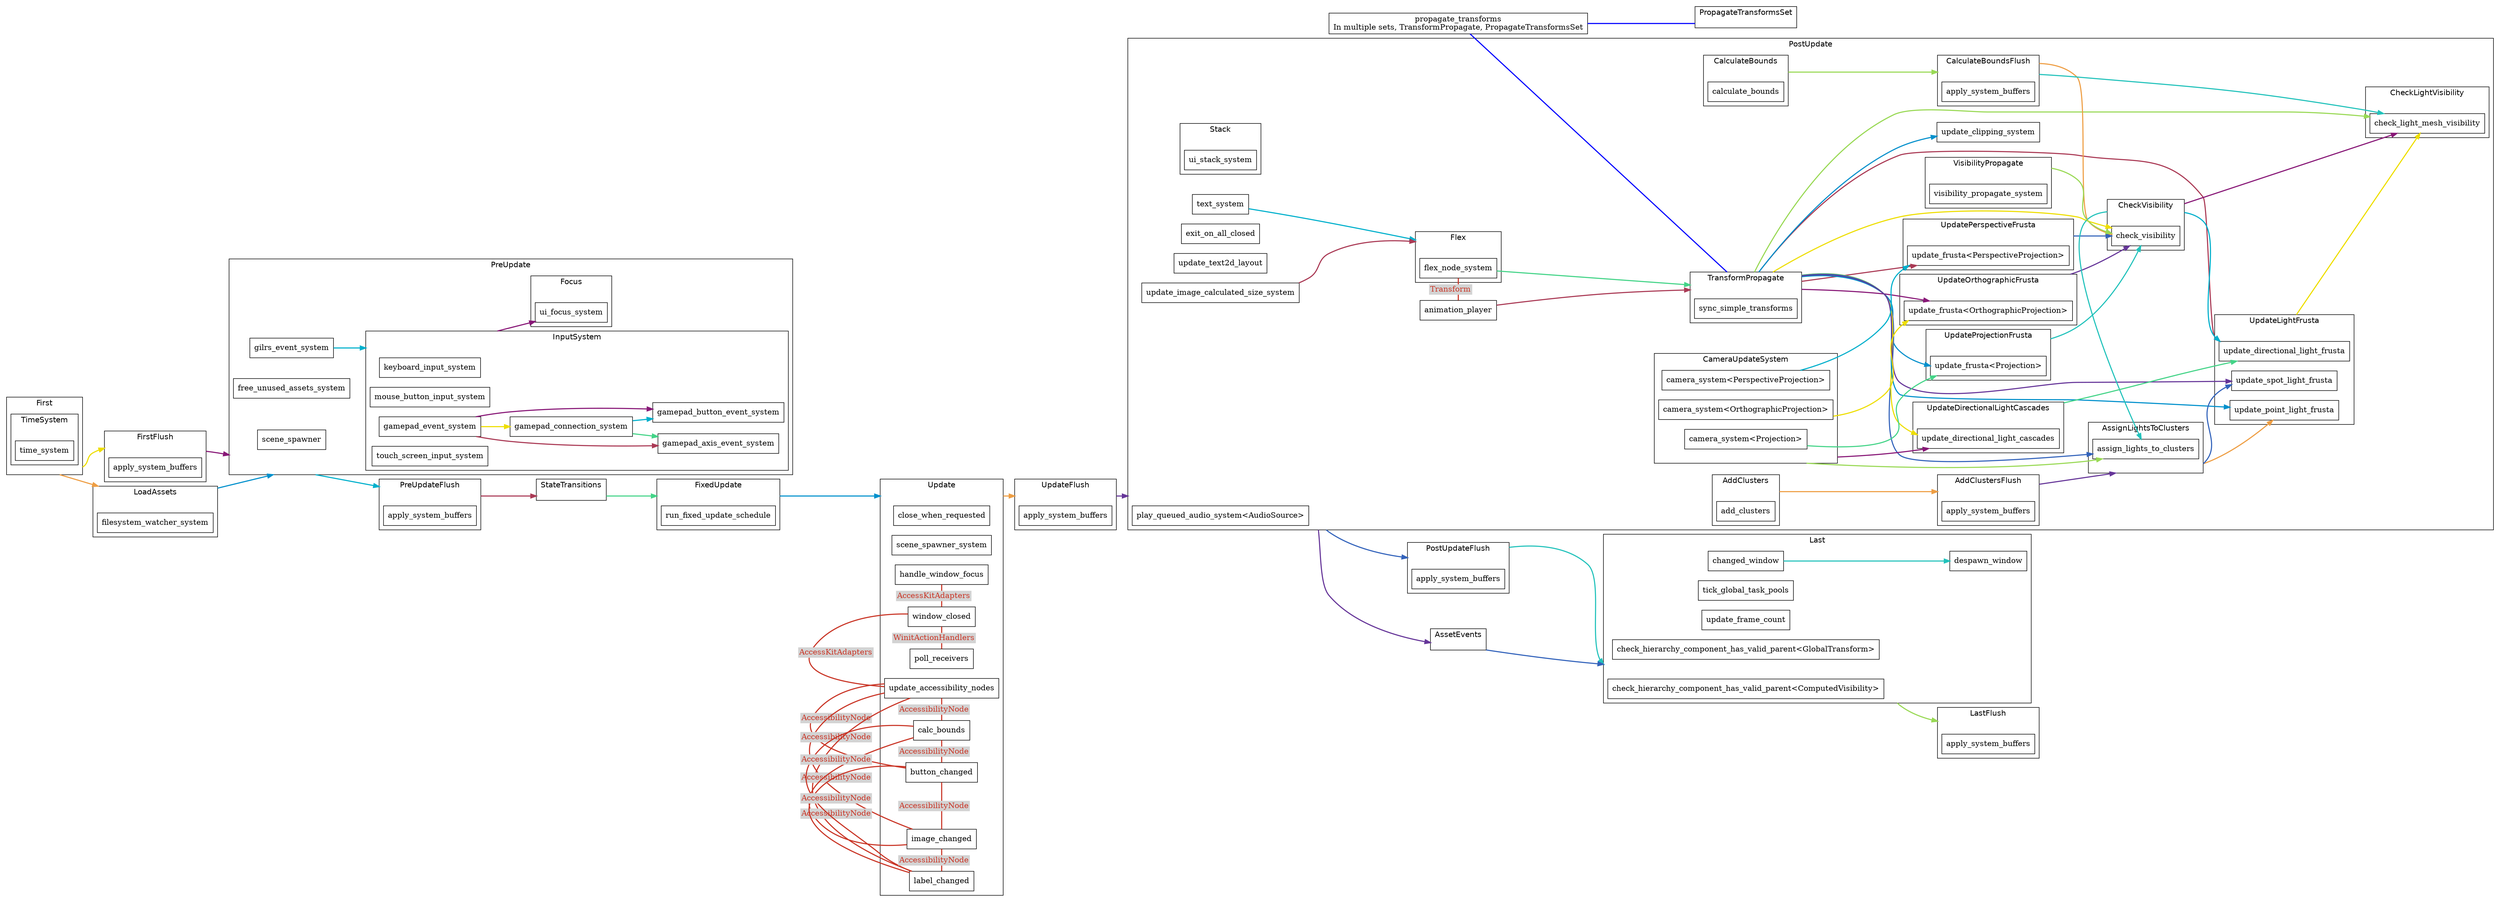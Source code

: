 digraph "" {
	"compound"="true";
	"splines"="spline";
	"rankdir"="LR";
	"bgcolor"="white";
	"fontname"="Helvetica";
	edge ["penwidth"="2"];
	node ["shape"="box", "style"="filled", "fillcolor"="white", "color"="black"];
	subgraph "clusternode_Set(0)" {
		"label"="Update";
		"tooltip"="Update";
		"bgcolor"="white";
		"color"="black";
		"set_marker_node_Set(0)" ["style"="invis", "label"="", "height"="0", "shape"="point"]
		"node_System(46)" ["label"="close_when_requested", "tooltip"="bevy_window::system::close_when_requested"]
		"node_System(55)" ["label"="scene_spawner_system", "tooltip"="bevy_scene::scene_spawner::scene_spawner_system"]
		"node_System(60)" ["label"="handle_window_focus", "tooltip"="bevy_winit::accessibility::handle_window_focus"]
		"node_System(61)" ["label"="window_closed", "tooltip"="bevy_winit::accessibility::window_closed"]
		"node_System(62)" ["label"="poll_receivers", "tooltip"="bevy_winit::accessibility::poll_receivers"]
		"node_System(63)" ["label"="update_accessibility_nodes", "tooltip"="bevy_winit::accessibility::update_accessibility_nodes"]
		"node_System(100)" ["label"="calc_bounds", "tooltip"="bevy_ui::accessibility::calc_bounds"]
		"node_System(101)" ["label"="button_changed", "tooltip"="bevy_ui::accessibility::button_changed"]
		"node_System(102)" ["label"="image_changed", "tooltip"="bevy_ui::accessibility::image_changed"]
		"node_System(103)" ["label"="label_changed", "tooltip"="bevy_ui::accessibility::label_changed"]
	}
	
	subgraph "clusternode_Set(2)" {
		"label"="FirstFlush";
		"tooltip"="FirstFlush";
		"bgcolor"="white";
		"color"="black";
		"set_marker_node_Set(2)" ["style"="invis", "label"="", "height"="0", "shape"="point"]
		"node_System(0)" ["label"="apply_system_buffers", "tooltip"="bevy_ecs::schedule::executor::apply_system_buffers"]
	}
	
	subgraph "clusternode_Set(3)" {
		"label"="PreUpdateFlush";
		"tooltip"="PreUpdateFlush";
		"bgcolor"="white";
		"color"="black";
		"set_marker_node_Set(3)" ["style"="invis", "label"="", "height"="0", "shape"="point"]
		"node_System(1)" ["label"="apply_system_buffers", "tooltip"="bevy_ecs::schedule::executor::apply_system_buffers"]
	}
	
	subgraph "clusternode_Set(4)" {
		"label"="UpdateFlush";
		"tooltip"="UpdateFlush";
		"bgcolor"="white";
		"color"="black";
		"set_marker_node_Set(4)" ["style"="invis", "label"="", "height"="0", "shape"="point"]
		"node_System(2)" ["label"="apply_system_buffers", "tooltip"="bevy_ecs::schedule::executor::apply_system_buffers"]
	}
	
	subgraph "clusternode_Set(5)" {
		"label"="PostUpdateFlush";
		"tooltip"="PostUpdateFlush";
		"bgcolor"="white";
		"color"="black";
		"set_marker_node_Set(5)" ["style"="invis", "label"="", "height"="0", "shape"="point"]
		"node_System(3)" ["label"="apply_system_buffers", "tooltip"="bevy_ecs::schedule::executor::apply_system_buffers"]
	}
	
	subgraph "clusternode_Set(6)" {
		"label"="LastFlush";
		"tooltip"="LastFlush";
		"bgcolor"="white";
		"color"="black";
		"set_marker_node_Set(6)" ["style"="invis", "label"="", "height"="0", "shape"="point"]
		"node_System(4)" ["label"="apply_system_buffers", "tooltip"="bevy_ecs::schedule::executor::apply_system_buffers"]
	}
	
	subgraph "clusternode_Set(7)" {
		"label"="First";
		"tooltip"="First";
		"bgcolor"="white";
		"color"="black";
		"set_marker_node_Set(7)" ["style"="invis", "label"="", "height"="0", "shape"="point"]
		subgraph "clusternode_Set(16)" {
			"label"="TimeSystem";
			"tooltip"="TimeSystem";
			"bgcolor"="white";
			"color"="black";
			"set_marker_node_Set(16)" ["style"="invis", "label"="", "height"="0", "shape"="point"]
			"node_System(8)" ["label"="time_system", "tooltip"="bevy_time::time_system"]
		}
		
	}
	
	subgraph "clusternode_Set(8)" {
		"label"="PreUpdate";
		"tooltip"="PreUpdate";
		"bgcolor"="white";
		"color"="black";
		"set_marker_node_Set(8)" ["style"="invis", "label"="", "height"="0", "shape"="point"]
		subgraph "clusternode_Set(25)" {
			"label"="InputSystem";
			"tooltip"="InputSystem";
			"bgcolor"="white";
			"color"="black";
			"set_marker_node_Set(25)" ["style"="invis", "label"="", "height"="0", "shape"="point"]
			"node_System(15)" ["label"="keyboard_input_system", "tooltip"="bevy_input::keyboard::keyboard_input_system"]
			"node_System(19)" ["label"="mouse_button_input_system", "tooltip"="bevy_input::mouse::mouse_button_input_system"]
			"node_System(24)" ["label"="gamepad_event_system", "tooltip"="bevy_input::gamepad::gamepad_event_system"]
			"node_System(25)" ["label"="gamepad_connection_system", "tooltip"="bevy_input::gamepad::gamepad_connection_system"]
			"node_System(26)" ["label"="gamepad_button_event_system", "tooltip"="bevy_input::gamepad::gamepad_button_event_system"]
			"node_System(27)" ["label"="gamepad_axis_event_system", "tooltip"="bevy_input::gamepad::gamepad_axis_event_system"]
			"node_System(29)" ["label"="touch_screen_input_system", "tooltip"="bevy_input::touch::touch_screen_input_system"]
		}
		
		subgraph "clusternode_Set(125)" {
			"label"="Focus";
			"tooltip"="Focus";
			"bgcolor"="white";
			"color"="black";
			"set_marker_node_Set(125)" ["style"="invis", "label"="", "height"="0", "shape"="point"]
			"node_System(104)" ["label"="ui_focus_system", "tooltip"="bevy_ui::focus::ui_focus_system"]
		}
		
		"node_System(47)" ["label"="free_unused_assets_system", "tooltip"="bevy_asset::asset_server::free_unused_assets_system"]
		"node_System(56)" ["label"="scene_spawner", "tooltip"="bevy_scene::bundle::scene_spawner"]
		"node_System(143)" ["label"="gilrs_event_system", "tooltip"="bevy_gilrs::gilrs_system::gilrs_event_system"]
	}
	
	subgraph "clusternode_Set(9)" {
		"label"="StateTransitions";
		"tooltip"="StateTransitions";
		"bgcolor"="white";
		"color"="black";
		"set_marker_node_Set(9)" ["style"="invis", "label"="", "height"="0", "shape"="point"]
	}
	
	subgraph "clusternode_Set(10)" {
		"label"="FixedUpdate";
		"tooltip"="FixedUpdate";
		"bgcolor"="white";
		"color"="black";
		"set_marker_node_Set(10)" ["style"="invis", "label"="", "height"="0", "shape"="point"]
		"node_System(9)" ["label"="run_fixed_update_schedule", "tooltip"="bevy_time::fixed_timestep::run_fixed_update_schedule"]
	}
	
	subgraph "clusternode_Set(11)" {
		"label"="PostUpdate";
		"tooltip"="PostUpdate";
		"bgcolor"="white";
		"color"="black";
		"set_marker_node_Set(11)" ["style"="invis", "label"="", "height"="0", "shape"="point"]
		subgraph "clusternode_Set(20)" {
			"label"="TransformPropagate";
			"tooltip"="TransformPropagate";
			"bgcolor"="white";
			"color"="black";
			"set_marker_node_Set(20)" ["style"="invis", "label"="", "height"="0", "shape"="point"]
			"node_System(11)" ["label"="sync_simple_transforms", "tooltip"="bevy_transform::systems::sync_simple_transforms"]
		}
		
		subgraph "clusternode_Set(82)" {
			"label"="CameraUpdateSystem";
			"tooltip"="CameraUpdateSystem";
			"bgcolor"="white";
			"color"="black";
			"set_marker_node_Set(82)" ["style"="invis", "label"="", "height"="0", "shape"="point"]
			"node_System(68)" ["label"="camera_system<Projection>", "tooltip"="bevy_render::camera::camera::camera_system<bevy_render::camera::projection::Projection>"]
			"node_System(69)" ["label"="camera_system<OrthographicProjection>", "tooltip"="bevy_render::camera::camera::camera_system<bevy_render::camera::projection::OrthographicProjection>"]
			"node_System(70)" ["label"="camera_system<PerspectiveProjection>", "tooltip"="bevy_render::camera::camera::camera_system<bevy_render::camera::projection::PerspectiveProjection>"]
		}
		
		subgraph "clusternode_Set(86)" {
			"label"="CalculateBounds";
			"tooltip"="CalculateBounds";
			"bgcolor"="white";
			"color"="black";
			"set_marker_node_Set(86)" ["style"="invis", "label"="", "height"="0", "shape"="point"]
			"node_System(72)" ["label"="calculate_bounds", "tooltip"="bevy_render::view::visibility::calculate_bounds"]
		}
		
		subgraph "clusternode_Set(87)" {
			"label"="CalculateBoundsFlush";
			"tooltip"="CalculateBoundsFlush";
			"bgcolor"="white";
			"color"="black";
			"set_marker_node_Set(87)" ["style"="invis", "label"="", "height"="0", "shape"="point"]
			"node_System(71)" ["label"="apply_system_buffers", "tooltip"="bevy_ecs::schedule::executor::apply_system_buffers"]
		}
		
		subgraph "clusternode_Set(88)" {
			"label"="UpdateOrthographicFrusta";
			"tooltip"="UpdateOrthographicFrusta";
			"bgcolor"="white";
			"color"="black";
			"set_marker_node_Set(88)" ["style"="invis", "label"="", "height"="0", "shape"="point"]
			"node_System(73)" ["label"="update_frusta<OrthographicProjection>", "tooltip"="bevy_render::view::visibility::update_frusta<bevy_render::camera::projection::OrthographicProjection>"]
		}
		
		subgraph "clusternode_Set(89)" {
			"label"="UpdatePerspectiveFrusta";
			"tooltip"="UpdatePerspectiveFrusta";
			"bgcolor"="white";
			"color"="black";
			"set_marker_node_Set(89)" ["style"="invis", "label"="", "height"="0", "shape"="point"]
			"node_System(74)" ["label"="update_frusta<PerspectiveProjection>", "tooltip"="bevy_render::view::visibility::update_frusta<bevy_render::camera::projection::PerspectiveProjection>"]
		}
		
		subgraph "clusternode_Set(90)" {
			"label"="UpdateProjectionFrusta";
			"tooltip"="UpdateProjectionFrusta";
			"bgcolor"="white";
			"color"="black";
			"set_marker_node_Set(90)" ["style"="invis", "label"="", "height"="0", "shape"="point"]
			"node_System(75)" ["label"="update_frusta<Projection>", "tooltip"="bevy_render::view::visibility::update_frusta<bevy_render::camera::projection::Projection>"]
		}
		
		subgraph "clusternode_Set(91)" {
			"label"="CheckVisibility";
			"tooltip"="CheckVisibility";
			"bgcolor"="white";
			"color"="black";
			"set_marker_node_Set(91)" ["style"="invis", "label"="", "height"="0", "shape"="point"]
			"node_System(77)" ["label"="check_visibility", "tooltip"="bevy_render::view::visibility::check_visibility"]
		}
		
		subgraph "clusternode_Set(92)" {
			"label"="VisibilityPropagate";
			"tooltip"="VisibilityPropagate";
			"bgcolor"="white";
			"color"="black";
			"set_marker_node_Set(92)" ["style"="invis", "label"="", "height"="0", "shape"="point"]
			"node_System(76)" ["label"="visibility_propagate_system", "tooltip"="bevy_render::view::visibility::visibility_propagate_system"]
		}
		
		subgraph "clusternode_Set(126)" {
			"label"="Flex";
			"tooltip"="Flex";
			"bgcolor"="white";
			"color"="black";
			"set_marker_node_Set(126)" ["style"="invis", "label"="", "height"="0", "shape"="point"]
			"node_System(107)" ["label"="flex_node_system", "tooltip"="bevy_ui::flex::flex_node_system"]
		}
		
		subgraph "clusternode_Set(127)" {
			"label"="Stack";
			"tooltip"="Stack";
			"bgcolor"="white";
			"color"="black";
			"set_marker_node_Set(127)" ["style"="invis", "label"="", "height"="0", "shape"="point"]
			"node_System(108)" ["label"="ui_stack_system", "tooltip"="bevy_ui::stack::ui_stack_system"]
		}
		
		subgraph "clusternode_Set(137)" {
			"label"="AddClusters";
			"tooltip"="AddClusters";
			"bgcolor"="white";
			"color"="black";
			"set_marker_node_Set(137)" ["style"="invis", "label"="", "height"="0", "shape"="point"]
			"node_System(113)" ["label"="add_clusters", "tooltip"="bevy_pbr::light::add_clusters"]
		}
		
		subgraph "clusternode_Set(138)" {
			"label"="AddClustersFlush";
			"tooltip"="AddClustersFlush";
			"bgcolor"="white";
			"color"="black";
			"set_marker_node_Set(138)" ["style"="invis", "label"="", "height"="0", "shape"="point"]
			"node_System(114)" ["label"="apply_system_buffers", "tooltip"="bevy_ecs::schedule::executor::apply_system_buffers"]
		}
		
		subgraph "clusternode_Set(139)" {
			"label"="AssignLightsToClusters";
			"tooltip"="AssignLightsToClusters";
			"bgcolor"="white";
			"color"="black";
			"set_marker_node_Set(139)" ["style"="invis", "label"="", "height"="0", "shape"="point"]
			"node_System(115)" ["label"="assign_lights_to_clusters", "tooltip"="bevy_pbr::light::assign_lights_to_clusters"]
		}
		
		subgraph "clusternode_Set(140)" {
			"label"="CheckLightVisibility";
			"tooltip"="CheckLightVisibility";
			"bgcolor"="white";
			"color"="black";
			"set_marker_node_Set(140)" ["style"="invis", "label"="", "height"="0", "shape"="point"]
			"node_System(120)" ["label"="check_light_mesh_visibility", "tooltip"="bevy_pbr::light::check_light_mesh_visibility"]
		}
		
		subgraph "clusternode_Set(141)" {
			"label"="UpdateDirectionalLightCascades";
			"tooltip"="UpdateDirectionalLightCascades";
			"bgcolor"="white";
			"color"="black";
			"set_marker_node_Set(141)" ["style"="invis", "label"="", "height"="0", "shape"="point"]
			"node_System(116)" ["label"="update_directional_light_cascades", "tooltip"="bevy_pbr::light::update_directional_light_cascades"]
		}
		
		subgraph "clusternode_Set(142)" {
			"label"="UpdateLightFrusta";
			"tooltip"="UpdateLightFrusta";
			"bgcolor"="white";
			"color"="black";
			"set_marker_node_Set(142)" ["style"="invis", "label"="", "height"="0", "shape"="point"]
			"node_System(117)" ["label"="update_directional_light_frusta", "tooltip"="bevy_pbr::light::update_directional_light_frusta"]
			"node_System(118)" ["label"="update_point_light_frusta", "tooltip"="bevy_pbr::light::update_point_light_frusta"]
			"node_System(119)" ["label"="update_spot_light_frusta", "tooltip"="bevy_pbr::light::update_spot_light_frusta"]
		}
		
		"node_System(45)" ["label"="exit_on_all_closed", "tooltip"="bevy_window::system::exit_on_all_closed"]
		"node_System(99)" ["label"="update_text2d_layout", "tooltip"="bevy_text::text2d::update_text2d_layout"]
		"node_System(105)" ["label"="text_system", "tooltip"="bevy_ui::widget::text::text_system"]
		"node_System(106)" ["label"="update_image_calculated_size_system", "tooltip"="bevy_ui::widget::image::update_image_calculated_size_system"]
		"node_System(109)" ["label"="update_clipping_system", "tooltip"="bevy_ui::update::update_clipping_system"]
		"node_System(142)" ["label"="play_queued_audio_system<AudioSource>", "tooltip"="bevy_audio::audio_output::play_queued_audio_system<bevy_audio::audio_source::AudioSource>"]
		"node_System(147)" ["label"="animation_player", "tooltip"="bevy_animation::animation_player"]
	}
	
	subgraph "clusternode_Set(12)" {
		"label"="Last";
		"tooltip"="Last";
		"bgcolor"="white";
		"color"="black";
		"set_marker_node_Set(12)" ["style"="invis", "label"="", "height"="0", "shape"="point"]
		"node_System(6)" ["label"="tick_global_task_pools", "tooltip"="bevy_core::tick_global_task_pools"]
		"node_System(7)" ["label"="update_frame_count", "tooltip"="bevy_core::update_frame_count"]
		"node_System(10)" ["label"="check_hierarchy_component_has_valid_parent<GlobalTransform>", "tooltip"="bevy_hierarchy::valid_parent_check_plugin::check_hierarchy_component_has_valid_parent<bevy_transform::components::global_transform::GlobalTransform>"]
		"node_System(57)" ["label"="changed_window", "tooltip"="bevy_winit::system::changed_window"]
		"node_System(58)" ["label"="despawn_window", "tooltip"="bevy_winit::system::despawn_window"]
		"node_System(67)" ["label"="check_hierarchy_component_has_valid_parent<ComputedVisibility>", "tooltip"="bevy_hierarchy::valid_parent_check_plugin::check_hierarchy_component_has_valid_parent<bevy_render::view::visibility::ComputedVisibility>"]
	}
	
	subgraph "clusternode_Set(22)" {
		"label"="PropagateTransformsSet";
		"tooltip"="PropagateTransformsSet";
		"bgcolor"="white";
		"color"="black";
		"set_marker_node_Set(22)" ["style"="invis", "label"="", "height"="0", "shape"="point"]
	}
	
	subgraph "clusternode_Set(59)" {
		"label"="LoadAssets";
		"tooltip"="LoadAssets";
		"bgcolor"="white";
		"color"="black";
		"set_marker_node_Set(59)" ["style"="invis", "label"="", "height"="0", "shape"="point"]
		"node_System(48)" ["label"="filesystem_watcher_system", "tooltip"="bevy_asset::io::file_asset_io::filesystem_watcher_system"]
	}
	
	subgraph "clusternode_Set(60)" {
		"label"="AssetEvents";
		"tooltip"="AssetEvents";
		"bgcolor"="white";
		"color"="black";
		"set_marker_node_Set(60)" ["style"="invis", "label"="", "height"="0", "shape"="point"]
	}
	
	"node_System(12)" -> "set_marker_node_Set(20)" ["dir"="none", "color"="blue", "lhead"="clusternode_Set(20)"]
	"node_System(12)" -> "set_marker_node_Set(22)" ["dir"="none", "color"="blue", "lhead"="clusternode_Set(22)"]
	"node_System(12)" ["label"="propagate_transforms
In multiple sets, TransformPropagate, PropagateTransformsSet", "tooltip"="bevy_transform::systems::propagate_transforms"]
	"set_marker_node_Set(7)" -> "set_marker_node_Set(2)" ["lhead"="clusternode_Set(2)", "ltail"="clusternode_Set(7)", "tooltip"="First → FirstFlush", "color"="#eede00"]
	"set_marker_node_Set(2)" -> "set_marker_node_Set(8)" ["lhead"="clusternode_Set(8)", "ltail"="clusternode_Set(2)", "tooltip"="FirstFlush → PreUpdate", "color"="#881877"]
	"set_marker_node_Set(8)" -> "set_marker_node_Set(3)" ["lhead"="clusternode_Set(3)", "ltail"="clusternode_Set(8)", "tooltip"="PreUpdate → PreUpdateFlush", "color"="#00b0cc"]
	"set_marker_node_Set(3)" -> "set_marker_node_Set(9)" ["lhead"="clusternode_Set(9)", "ltail"="clusternode_Set(3)", "tooltip"="PreUpdateFlush → StateTransitions", "color"="#aa3a55"]
	"set_marker_node_Set(9)" -> "set_marker_node_Set(10)" ["lhead"="clusternode_Set(10)", "ltail"="clusternode_Set(9)", "tooltip"="StateTransitions → FixedUpdate", "color"="#44d488"]
	"set_marker_node_Set(10)" -> "set_marker_node_Set(0)" ["lhead"="clusternode_Set(0)", "ltail"="clusternode_Set(10)", "tooltip"="FixedUpdate → Update", "color"="#0090cc"]
	"set_marker_node_Set(0)" -> "set_marker_node_Set(4)" ["lhead"="clusternode_Set(4)", "ltail"="clusternode_Set(0)", "tooltip"="Update → UpdateFlush", "color"="#ee9e44"]
	"set_marker_node_Set(4)" -> "set_marker_node_Set(11)" ["lhead"="clusternode_Set(11)", "ltail"="clusternode_Set(4)", "tooltip"="UpdateFlush → PostUpdate", "color"="#663699"]
	"set_marker_node_Set(11)" -> "set_marker_node_Set(5)" ["lhead"="clusternode_Set(5)", "ltail"="clusternode_Set(11)", "tooltip"="PostUpdate → PostUpdateFlush", "color"="#3363bb"]
	"set_marker_node_Set(5)" -> "set_marker_node_Set(12)" ["lhead"="clusternode_Set(12)", "ltail"="clusternode_Set(5)", "tooltip"="PostUpdateFlush → Last", "color"="#22c2bb"]
	"set_marker_node_Set(12)" -> "set_marker_node_Set(6)" ["lhead"="clusternode_Set(6)", "ltail"="clusternode_Set(12)", "tooltip"="Last → LastFlush", "color"="#99d955"]
	"node_System(24)" -> "node_System(25)" ["lhead"="", "ltail"="", "tooltip"="SystemTypeSet(gamepad_event_system\") → gamepad_connection_system", "color"="#eede00"]
	"node_System(24)" -> "node_System(26)" ["lhead"="", "ltail"="", "tooltip"="SystemTypeSet(gamepad_event_system\") → gamepad_button_event_system", "color"="#881877"]
	"node_System(25)" -> "node_System(26)" ["lhead"="", "ltail"="", "tooltip"="SystemTypeSet(gamepad_connection_system\") → gamepad_button_event_system", "color"="#00b0cc"]
	"node_System(24)" -> "node_System(27)" ["lhead"="", "ltail"="", "tooltip"="SystemTypeSet(gamepad_event_system\") → gamepad_axis_event_system", "color"="#aa3a55"]
	"node_System(25)" -> "node_System(27)" ["lhead"="", "ltail"="", "tooltip"="SystemTypeSet(gamepad_connection_system\") → gamepad_axis_event_system", "color"="#44d488"]
	"set_marker_node_Set(59)" -> "set_marker_node_Set(8)" ["lhead"="clusternode_Set(8)", "ltail"="clusternode_Set(59)", "tooltip"="LoadAssets → PreUpdate", "color"="#0090cc"]
	"set_marker_node_Set(7)" -> "set_marker_node_Set(59)" ["lhead"="clusternode_Set(59)", "ltail"="clusternode_Set(7)", "tooltip"="First → LoadAssets", "color"="#ee9e44"]
	"set_marker_node_Set(11)" -> "set_marker_node_Set(60)" ["lhead"="clusternode_Set(60)", "ltail"="clusternode_Set(11)", "tooltip"="PostUpdate → AssetEvents", "color"="#663699"]
	"set_marker_node_Set(60)" -> "set_marker_node_Set(12)" ["lhead"="clusternode_Set(12)", "ltail"="clusternode_Set(60)", "tooltip"="AssetEvents → Last", "color"="#3363bb"]
	"node_System(57)" -> "node_System(58)" ["lhead"="", "ltail"="", "tooltip"="SystemTypeSet(changed_window\") → despawn_window", "color"="#22c2bb"]
	"set_marker_node_Set(86)" -> "set_marker_node_Set(87)" ["lhead"="clusternode_Set(87)", "ltail"="clusternode_Set(86)", "tooltip"="CalculateBounds → CalculateBoundsFlush", "color"="#99d955"]
	"node_System(69)" -> "node_System(73)" ["lhead"="", "ltail"="", "tooltip"="SystemTypeSet(camera_system<OrthographicProjection>\") → update_frusta<OrthographicProjection>", "color"="#eede00"]
	"set_marker_node_Set(20)" -> "node_System(73)" ["lhead"="", "ltail"="clusternode_Set(20)", "tooltip"="TransformPropagate → update_frusta<OrthographicProjection>", "color"="#881877"]
	"node_System(70)" -> "node_System(74)" ["lhead"="", "ltail"="", "tooltip"="SystemTypeSet(camera_system<PerspectiveProjection>\") → update_frusta<PerspectiveProjection>", "color"="#00b0cc"]
	"set_marker_node_Set(20)" -> "node_System(74)" ["lhead"="", "ltail"="clusternode_Set(20)", "tooltip"="TransformPropagate → update_frusta<PerspectiveProjection>", "color"="#aa3a55"]
	"node_System(68)" -> "node_System(75)" ["lhead"="", "ltail"="", "tooltip"="SystemTypeSet(camera_system<Projection>\") → update_frusta<Projection>", "color"="#44d488"]
	"set_marker_node_Set(20)" -> "node_System(75)" ["lhead"="", "ltail"="clusternode_Set(20)", "tooltip"="TransformPropagate → update_frusta<Projection>", "color"="#0090cc"]
	"set_marker_node_Set(87)" -> "node_System(77)" ["lhead"="", "ltail"="clusternode_Set(87)", "tooltip"="CalculateBoundsFlush → check_visibility", "color"="#ee9e44"]
	"set_marker_node_Set(88)" -> "node_System(77)" ["lhead"="", "ltail"="clusternode_Set(88)", "tooltip"="UpdateOrthographicFrusta → check_visibility", "color"="#663699"]
	"set_marker_node_Set(89)" -> "node_System(77)" ["lhead"="", "ltail"="clusternode_Set(89)", "tooltip"="UpdatePerspectiveFrusta → check_visibility", "color"="#3363bb"]
	"set_marker_node_Set(90)" -> "node_System(77)" ["lhead"="", "ltail"="clusternode_Set(90)", "tooltip"="UpdateProjectionFrusta → check_visibility", "color"="#22c2bb"]
	"set_marker_node_Set(92)" -> "node_System(77)" ["lhead"="", "ltail"="clusternode_Set(92)", "tooltip"="VisibilityPropagate → check_visibility", "color"="#99d955"]
	"set_marker_node_Set(20)" -> "node_System(77)" ["lhead"="", "ltail"="clusternode_Set(20)", "tooltip"="TransformPropagate → check_visibility", "color"="#eede00"]
	"set_marker_node_Set(25)" -> "node_System(104)" ["lhead"="", "ltail"="clusternode_Set(25)", "tooltip"="InputSystem → ui_focus_system", "color"="#881877"]
	"node_System(105)" -> "set_marker_node_Set(126)" ["lhead"="clusternode_Set(126)", "ltail"="", "tooltip"="text_system → Flex", "color"="#00b0cc"]
	"node_System(106)" -> "set_marker_node_Set(126)" ["lhead"="clusternode_Set(126)", "ltail"="", "tooltip"="update_image_calculated_size_system → Flex", "color"="#aa3a55"]
	"node_System(107)" -> "set_marker_node_Set(20)" ["lhead"="clusternode_Set(20)", "ltail"="", "tooltip"="flex_node_system → TransformPropagate", "color"="#44d488"]
	"set_marker_node_Set(20)" -> "node_System(109)" ["lhead"="", "ltail"="clusternode_Set(20)", "tooltip"="TransformPropagate → update_clipping_system", "color"="#0090cc"]
	"set_marker_node_Set(137)" -> "set_marker_node_Set(138)" ["lhead"="clusternode_Set(138)", "ltail"="clusternode_Set(137)", "tooltip"="AddClusters → AddClustersFlush", "color"="#ee9e44"]
	"set_marker_node_Set(138)" -> "set_marker_node_Set(139)" ["lhead"="clusternode_Set(139)", "ltail"="clusternode_Set(138)", "tooltip"="AddClustersFlush → AssignLightsToClusters", "color"="#663699"]
	"set_marker_node_Set(20)" -> "node_System(115)" ["lhead"="", "ltail"="clusternode_Set(20)", "tooltip"="TransformPropagate → assign_lights_to_clusters", "color"="#3363bb"]
	"set_marker_node_Set(91)" -> "node_System(115)" ["lhead"="", "ltail"="clusternode_Set(91)", "tooltip"="CheckVisibility → assign_lights_to_clusters", "color"="#22c2bb"]
	"set_marker_node_Set(82)" -> "node_System(115)" ["lhead"="", "ltail"="clusternode_Set(82)", "tooltip"="CameraUpdateSystem → assign_lights_to_clusters", "color"="#99d955"]
	"set_marker_node_Set(20)" -> "node_System(116)" ["lhead"="", "ltail"="clusternode_Set(20)", "tooltip"="TransformPropagate → update_directional_light_cascades", "color"="#eede00"]
	"set_marker_node_Set(82)" -> "node_System(116)" ["lhead"="", "ltail"="clusternode_Set(82)", "tooltip"="CameraUpdateSystem → update_directional_light_cascades", "color"="#881877"]
	"set_marker_node_Set(91)" -> "node_System(117)" ["lhead"="", "ltail"="clusternode_Set(91)", "tooltip"="CheckVisibility → update_directional_light_frusta", "color"="#00b0cc"]
	"set_marker_node_Set(20)" -> "node_System(117)" ["lhead"="", "ltail"="clusternode_Set(20)", "tooltip"="TransformPropagate → update_directional_light_frusta", "color"="#aa3a55"]
	"set_marker_node_Set(141)" -> "node_System(117)" ["lhead"="", "ltail"="clusternode_Set(141)", "tooltip"="UpdateDirectionalLightCascades → update_directional_light_frusta", "color"="#44d488"]
	"set_marker_node_Set(20)" -> "node_System(118)" ["lhead"="", "ltail"="clusternode_Set(20)", "tooltip"="TransformPropagate → update_point_light_frusta", "color"="#0090cc"]
	"set_marker_node_Set(139)" -> "node_System(118)" ["lhead"="", "ltail"="clusternode_Set(139)", "tooltip"="AssignLightsToClusters → update_point_light_frusta", "color"="#ee9e44"]
	"set_marker_node_Set(20)" -> "node_System(119)" ["lhead"="", "ltail"="clusternode_Set(20)", "tooltip"="TransformPropagate → update_spot_light_frusta", "color"="#663699"]
	"set_marker_node_Set(139)" -> "node_System(119)" ["lhead"="", "ltail"="clusternode_Set(139)", "tooltip"="AssignLightsToClusters → update_spot_light_frusta", "color"="#3363bb"]
	"set_marker_node_Set(87)" -> "node_System(120)" ["lhead"="", "ltail"="clusternode_Set(87)", "tooltip"="CalculateBoundsFlush → check_light_mesh_visibility", "color"="#22c2bb"]
	"set_marker_node_Set(20)" -> "node_System(120)" ["lhead"="", "ltail"="clusternode_Set(20)", "tooltip"="TransformPropagate → check_light_mesh_visibility", "color"="#99d955"]
	"set_marker_node_Set(142)" -> "node_System(120)" ["lhead"="", "ltail"="clusternode_Set(142)", "tooltip"="UpdateLightFrusta → check_light_mesh_visibility", "color"="#eede00"]
	"set_marker_node_Set(91)" -> "node_System(120)" ["lhead"="", "ltail"="clusternode_Set(91)", "tooltip"="CheckVisibility → check_light_mesh_visibility", "color"="#881877"]
	"node_System(143)" -> "set_marker_node_Set(25)" ["lhead"="clusternode_Set(25)", "ltail"="", "tooltip"="gilrs_event_system → InputSystem", "color"="#00b0cc"]
	"node_System(147)" -> "set_marker_node_Set(20)" ["lhead"="clusternode_Set(20)", "ltail"="", "tooltip"="animation_player → TransformPropagate", "color"="#aa3a55"]
	"node_System(60)" -> "node_System(61)" ["dir"="none", "constraint"="false", "color"="#c93526", "fontcolor"="#c93526", "label"=<<table border="0" cellborder="0"><tr><td bgcolor="#d3d3d3">AccessKitAdapters</td></tr></table>>, "labeltooltip"="handle_window_focus — window_closed"]
	"node_System(61)" -> "node_System(62)" ["dir"="none", "constraint"="false", "color"="#c93526", "fontcolor"="#c93526", "label"=<<table border="0" cellborder="0"><tr><td bgcolor="#d3d3d3">WinitActionHandlers</td></tr></table>>, "labeltooltip"="window_closed — poll_receivers"]
	"node_System(61)" -> "node_System(63)" ["dir"="none", "constraint"="false", "color"="#c93526", "fontcolor"="#c93526", "label"=<<table border="0" cellborder="0"><tr><td bgcolor="#d3d3d3">AccessKitAdapters</td></tr></table>>, "labeltooltip"="window_closed — update_accessibility_nodes"]
	"node_System(63)" -> "node_System(100)" ["dir"="none", "constraint"="false", "color"="#c93526", "fontcolor"="#c93526", "label"=<<table border="0" cellborder="0"><tr><td bgcolor="#d3d3d3">AccessibilityNode</td></tr></table>>, "labeltooltip"="update_accessibility_nodes — calc_bounds"]
	"node_System(63)" -> "node_System(101)" ["dir"="none", "constraint"="false", "color"="#c93526", "fontcolor"="#c93526", "label"=<<table border="0" cellborder="0"><tr><td bgcolor="#d3d3d3">AccessibilityNode</td></tr></table>>, "labeltooltip"="update_accessibility_nodes — button_changed"]
	"node_System(63)" -> "node_System(102)" ["dir"="none", "constraint"="false", "color"="#c93526", "fontcolor"="#c93526", "label"=<<table border="0" cellborder="0"><tr><td bgcolor="#d3d3d3">AccessibilityNode</td></tr></table>>, "labeltooltip"="update_accessibility_nodes — image_changed"]
	"node_System(63)" -> "node_System(103)" ["dir"="none", "constraint"="false", "color"="#c93526", "fontcolor"="#c93526", "label"=<<table border="0" cellborder="0"><tr><td bgcolor="#d3d3d3">AccessibilityNode</td></tr></table>>, "labeltooltip"="update_accessibility_nodes — label_changed"]
	"node_System(100)" -> "node_System(101)" ["dir"="none", "constraint"="false", "color"="#c93526", "fontcolor"="#c93526", "label"=<<table border="0" cellborder="0"><tr><td bgcolor="#d3d3d3">AccessibilityNode</td></tr></table>>, "labeltooltip"="calc_bounds — button_changed"]
	"node_System(100)" -> "node_System(102)" ["dir"="none", "constraint"="false", "color"="#c93526", "fontcolor"="#c93526", "label"=<<table border="0" cellborder="0"><tr><td bgcolor="#d3d3d3">AccessibilityNode</td></tr></table>>, "labeltooltip"="calc_bounds — image_changed"]
	"node_System(100)" -> "node_System(103)" ["dir"="none", "constraint"="false", "color"="#c93526", "fontcolor"="#c93526", "label"=<<table border="0" cellborder="0"><tr><td bgcolor="#d3d3d3">AccessibilityNode</td></tr></table>>, "labeltooltip"="calc_bounds — label_changed"]
	"node_System(101)" -> "node_System(102)" ["dir"="none", "constraint"="false", "color"="#c93526", "fontcolor"="#c93526", "label"=<<table border="0" cellborder="0"><tr><td bgcolor="#d3d3d3">AccessibilityNode</td></tr></table>>, "labeltooltip"="button_changed — image_changed"]
	"node_System(101)" -> "node_System(103)" ["dir"="none", "constraint"="false", "color"="#c93526", "fontcolor"="#c93526", "label"=<<table border="0" cellborder="0"><tr><td bgcolor="#d3d3d3">AccessibilityNode</td></tr></table>>, "labeltooltip"="button_changed — label_changed"]
	"node_System(102)" -> "node_System(103)" ["dir"="none", "constraint"="false", "color"="#c93526", "fontcolor"="#c93526", "label"=<<table border="0" cellborder="0"><tr><td bgcolor="#d3d3d3">AccessibilityNode</td></tr></table>>, "labeltooltip"="image_changed — label_changed"]
	"node_System(107)" -> "node_System(147)" ["dir"="none", "constraint"="false", "color"="#c93526", "fontcolor"="#c93526", "label"=<<table border="0" cellborder="0"><tr><td bgcolor="#d3d3d3">Transform</td></tr></table>>, "labeltooltip"="flex_node_system — animation_player"]
}
